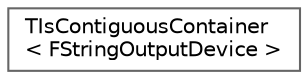 digraph "Graphical Class Hierarchy"
{
 // INTERACTIVE_SVG=YES
 // LATEX_PDF_SIZE
  bgcolor="transparent";
  edge [fontname=Helvetica,fontsize=10,labelfontname=Helvetica,labelfontsize=10];
  node [fontname=Helvetica,fontsize=10,shape=box,height=0.2,width=0.4];
  rankdir="LR";
  Node0 [id="Node000000",label="TIsContiguousContainer\l\< FStringOutputDevice \>",height=0.2,width=0.4,color="grey40", fillcolor="white", style="filled",URL="$d5/dd5/structTIsContiguousContainer_3_01FStringOutputDevice_01_4.html",tooltip=" "];
}
